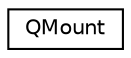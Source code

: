 digraph "类继承关系图"
{
  edge [fontname="Helvetica",fontsize="10",labelfontname="Helvetica",labelfontsize="10"];
  node [fontname="Helvetica",fontsize="10",shape=record];
  rankdir="LR";
  Node0 [label="QMount",height=0.2,width=0.4,color="black", fillcolor="white", style="filled",URL="$class_q_mount.html"];
}
